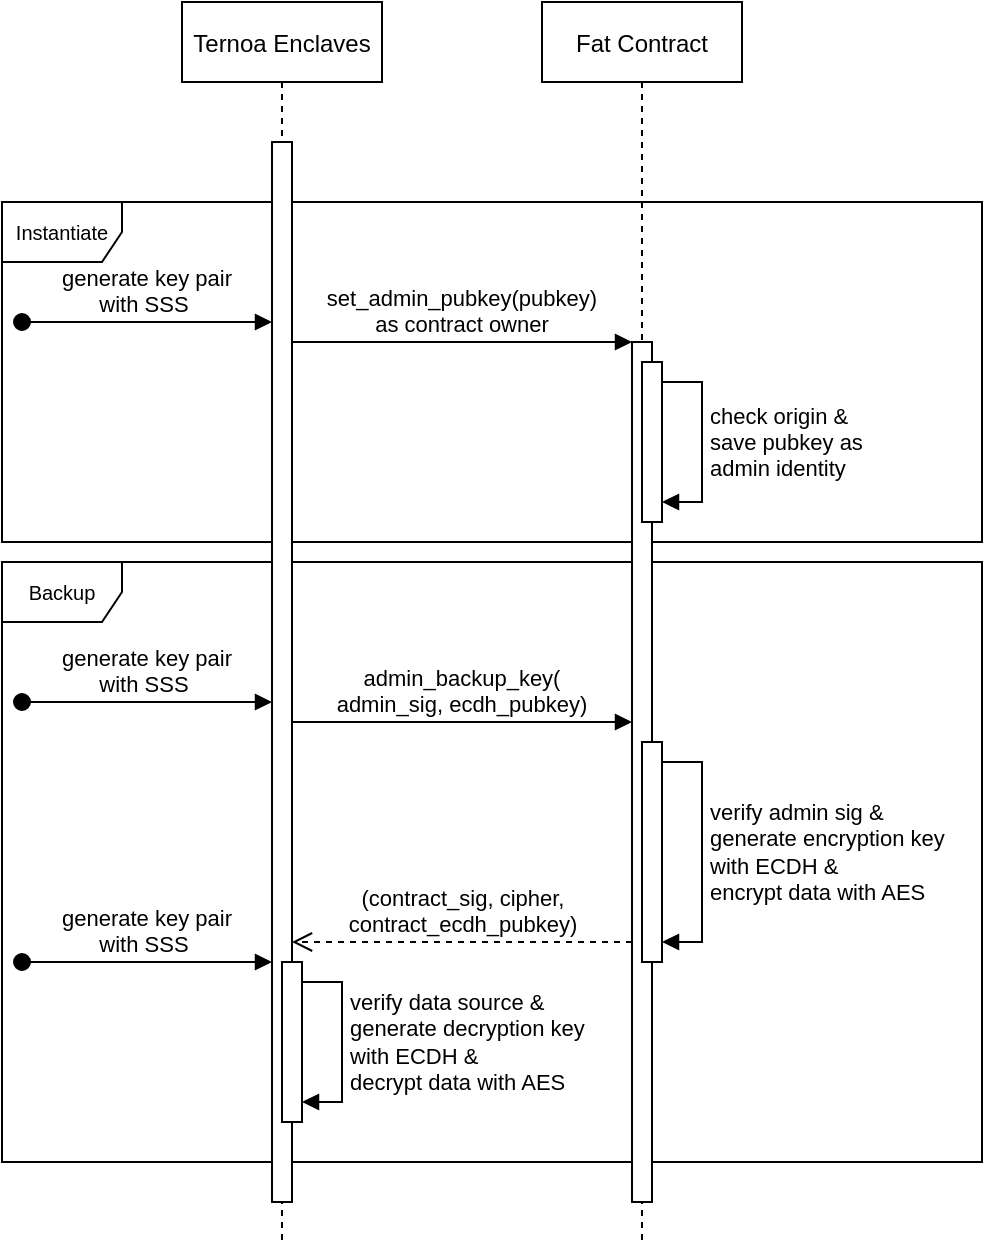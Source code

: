 <mxfile version="19.0.0" type="github">
  <diagram id="kgpKYQtTHZ0yAKxKKP6v" name="Page-1">
    <mxGraphModel dx="943" dy="435" grid="1" gridSize="10" guides="1" tooltips="1" connect="1" arrows="1" fold="1" page="1" pageScale="1" pageWidth="850" pageHeight="1100" math="0" shadow="0">
      <root>
        <mxCell id="0" />
        <mxCell id="1" parent="0" />
        <mxCell id="t0Ze-QqLi1YP06bH1r3b-17" value="&lt;span style=&quot;font-size: 10px;&quot;&gt;Backup&lt;/span&gt;" style="shape=umlFrame;whiteSpace=wrap;html=1;" vertex="1" parent="1">
          <mxGeometry x="30" y="360" width="490" height="300" as="geometry" />
        </mxCell>
        <mxCell id="t0Ze-QqLi1YP06bH1r3b-16" value="&lt;font style=&quot;font-size: 10px;&quot;&gt;Instantiate&lt;/font&gt;" style="shape=umlFrame;whiteSpace=wrap;html=1;" vertex="1" parent="1">
          <mxGeometry x="30" y="180" width="490" height="170" as="geometry" />
        </mxCell>
        <mxCell id="3nuBFxr9cyL0pnOWT2aG-1" value="Ternoa Enclaves" style="shape=umlLifeline;perimeter=lifelinePerimeter;container=1;collapsible=0;recursiveResize=0;rounded=0;shadow=0;strokeWidth=1;" parent="1" vertex="1">
          <mxGeometry x="120" y="80" width="100" height="620" as="geometry" />
        </mxCell>
        <mxCell id="3nuBFxr9cyL0pnOWT2aG-2" value="" style="points=[];perimeter=orthogonalPerimeter;rounded=0;shadow=0;strokeWidth=1;" parent="3nuBFxr9cyL0pnOWT2aG-1" vertex="1">
          <mxGeometry x="45" y="70" width="10" height="530" as="geometry" />
        </mxCell>
        <mxCell id="3nuBFxr9cyL0pnOWT2aG-3" value="generate key pair&#xa;with SSS " style="verticalAlign=bottom;startArrow=oval;endArrow=block;startSize=8;shadow=0;strokeWidth=1;" parent="3nuBFxr9cyL0pnOWT2aG-1" edge="1">
          <mxGeometry relative="1" as="geometry">
            <mxPoint x="-80" y="160" as="sourcePoint" />
            <mxPoint x="45" y="160" as="targetPoint" />
          </mxGeometry>
        </mxCell>
        <mxCell id="3nuBFxr9cyL0pnOWT2aG-5" value="Fat Contract" style="shape=umlLifeline;perimeter=lifelinePerimeter;container=1;collapsible=0;recursiveResize=0;rounded=0;shadow=0;strokeWidth=1;" parent="1" vertex="1">
          <mxGeometry x="300" y="80" width="100" height="620" as="geometry" />
        </mxCell>
        <mxCell id="3nuBFxr9cyL0pnOWT2aG-6" value="" style="points=[];perimeter=orthogonalPerimeter;rounded=0;shadow=0;strokeWidth=1;" parent="3nuBFxr9cyL0pnOWT2aG-5" vertex="1">
          <mxGeometry x="45" y="170" width="10" height="430" as="geometry" />
        </mxCell>
        <mxCell id="3nuBFxr9cyL0pnOWT2aG-4" value="" style="points=[];perimeter=orthogonalPerimeter;rounded=0;shadow=0;strokeWidth=1;" parent="3nuBFxr9cyL0pnOWT2aG-5" vertex="1">
          <mxGeometry x="50" y="180" width="10" height="80" as="geometry" />
        </mxCell>
        <mxCell id="t0Ze-QqLi1YP06bH1r3b-5" value="check origin &amp;amp;&lt;br&gt;save pubkey as &lt;br&gt;admin identity" style="edgeStyle=orthogonalEdgeStyle;html=1;align=left;spacingLeft=2;endArrow=block;rounded=0;" edge="1" target="3nuBFxr9cyL0pnOWT2aG-4" parent="3nuBFxr9cyL0pnOWT2aG-5" source="3nuBFxr9cyL0pnOWT2aG-4">
          <mxGeometry relative="1" as="geometry">
            <mxPoint x="190" y="280" as="sourcePoint" />
            <Array as="points">
              <mxPoint x="80" y="190" />
              <mxPoint x="80" y="250" />
            </Array>
          </mxGeometry>
        </mxCell>
        <mxCell id="t0Ze-QqLi1YP06bH1r3b-11" value="generate key pair&#xa;with SSS " style="verticalAlign=bottom;startArrow=oval;endArrow=block;startSize=8;shadow=0;strokeWidth=1;" edge="1" parent="3nuBFxr9cyL0pnOWT2aG-5">
          <mxGeometry relative="1" as="geometry">
            <mxPoint x="-260" y="480" as="sourcePoint" />
            <mxPoint x="-135" y="480" as="targetPoint" />
          </mxGeometry>
        </mxCell>
        <mxCell id="t0Ze-QqLi1YP06bH1r3b-12" value="" style="points=[];perimeter=orthogonalPerimeter;rounded=0;shadow=0;strokeWidth=1;" vertex="1" parent="3nuBFxr9cyL0pnOWT2aG-5">
          <mxGeometry x="-130" y="480" width="10" height="80" as="geometry" />
        </mxCell>
        <mxCell id="t0Ze-QqLi1YP06bH1r3b-13" value="verify data source &amp;amp;&lt;br&gt;generate decryption key &lt;br&gt;with ECDH &amp;amp;&lt;br&gt;decrypt data with AES" style="edgeStyle=orthogonalEdgeStyle;html=1;align=left;spacingLeft=2;endArrow=block;rounded=0;" edge="1" parent="3nuBFxr9cyL0pnOWT2aG-5" source="t0Ze-QqLi1YP06bH1r3b-12" target="t0Ze-QqLi1YP06bH1r3b-12">
          <mxGeometry relative="1" as="geometry">
            <mxPoint x="-100" y="500" as="sourcePoint" />
            <Array as="points">
              <mxPoint x="-100" y="490" />
              <mxPoint x="-100" y="550" />
            </Array>
            <mxPoint x="-100" y="590" as="targetPoint" />
          </mxGeometry>
        </mxCell>
        <mxCell id="t0Ze-QqLi1YP06bH1r3b-8" value="" style="points=[];perimeter=orthogonalPerimeter;rounded=0;shadow=0;strokeWidth=1;" vertex="1" parent="3nuBFxr9cyL0pnOWT2aG-5">
          <mxGeometry x="50" y="370" width="10" height="110" as="geometry" />
        </mxCell>
        <mxCell id="t0Ze-QqLi1YP06bH1r3b-9" value="verify admin sig &amp;amp;&lt;br&gt;generate encryption key &lt;br&gt;with ECDH &amp;amp;&lt;br&gt;encrypt data with AES" style="edgeStyle=orthogonalEdgeStyle;html=1;align=left;spacingLeft=2;endArrow=block;rounded=0;" edge="1" parent="3nuBFxr9cyL0pnOWT2aG-5" source="t0Ze-QqLi1YP06bH1r3b-8" target="t0Ze-QqLi1YP06bH1r3b-8">
          <mxGeometry relative="1" as="geometry">
            <mxPoint x="115" y="390" as="sourcePoint" />
            <Array as="points">
              <mxPoint x="80" y="380" />
              <mxPoint x="80" y="470" />
            </Array>
            <mxPoint x="115" y="450" as="targetPoint" />
          </mxGeometry>
        </mxCell>
        <mxCell id="t0Ze-QqLi1YP06bH1r3b-6" value="generate key pair&#xa;with SSS " style="verticalAlign=bottom;startArrow=oval;endArrow=block;startSize=8;shadow=0;strokeWidth=1;" edge="1" parent="3nuBFxr9cyL0pnOWT2aG-5">
          <mxGeometry relative="1" as="geometry">
            <mxPoint x="-260" y="350" as="sourcePoint" />
            <mxPoint x="-135" y="350" as="targetPoint" />
          </mxGeometry>
        </mxCell>
        <mxCell id="t0Ze-QqLi1YP06bH1r3b-7" value="admin_backup_key(&#xa;admin_sig, ecdh_pubkey)" style="verticalAlign=bottom;endArrow=block;shadow=0;strokeWidth=1;" edge="1" parent="3nuBFxr9cyL0pnOWT2aG-5">
          <mxGeometry relative="1" as="geometry">
            <mxPoint x="-125" y="360" as="sourcePoint" />
            <mxPoint x="45" y="360" as="targetPoint" />
            <Array as="points">
              <mxPoint x="-80" y="360" />
            </Array>
          </mxGeometry>
        </mxCell>
        <mxCell id="t0Ze-QqLi1YP06bH1r3b-10" value="(contract_sig, cipher,&lt;br&gt;contract_ecdh_pubkey)" style="html=1;verticalAlign=bottom;endArrow=open;dashed=1;endSize=8;rounded=0;" edge="1" parent="3nuBFxr9cyL0pnOWT2aG-5">
          <mxGeometry relative="1" as="geometry">
            <mxPoint x="45" y="470" as="sourcePoint" />
            <mxPoint x="-125" y="470" as="targetPoint" />
            <Array as="points">
              <mxPoint x="-60" y="470" />
            </Array>
          </mxGeometry>
        </mxCell>
        <mxCell id="3nuBFxr9cyL0pnOWT2aG-8" value="set_admin_pubkey(pubkey)&#xa;as contract owner" style="verticalAlign=bottom;endArrow=block;entryX=0;entryY=0;shadow=0;strokeWidth=1;" parent="1" edge="1">
          <mxGeometry relative="1" as="geometry">
            <mxPoint x="175" y="250.0" as="sourcePoint" />
            <mxPoint x="345" y="250.0" as="targetPoint" />
          </mxGeometry>
        </mxCell>
      </root>
    </mxGraphModel>
  </diagram>
</mxfile>
